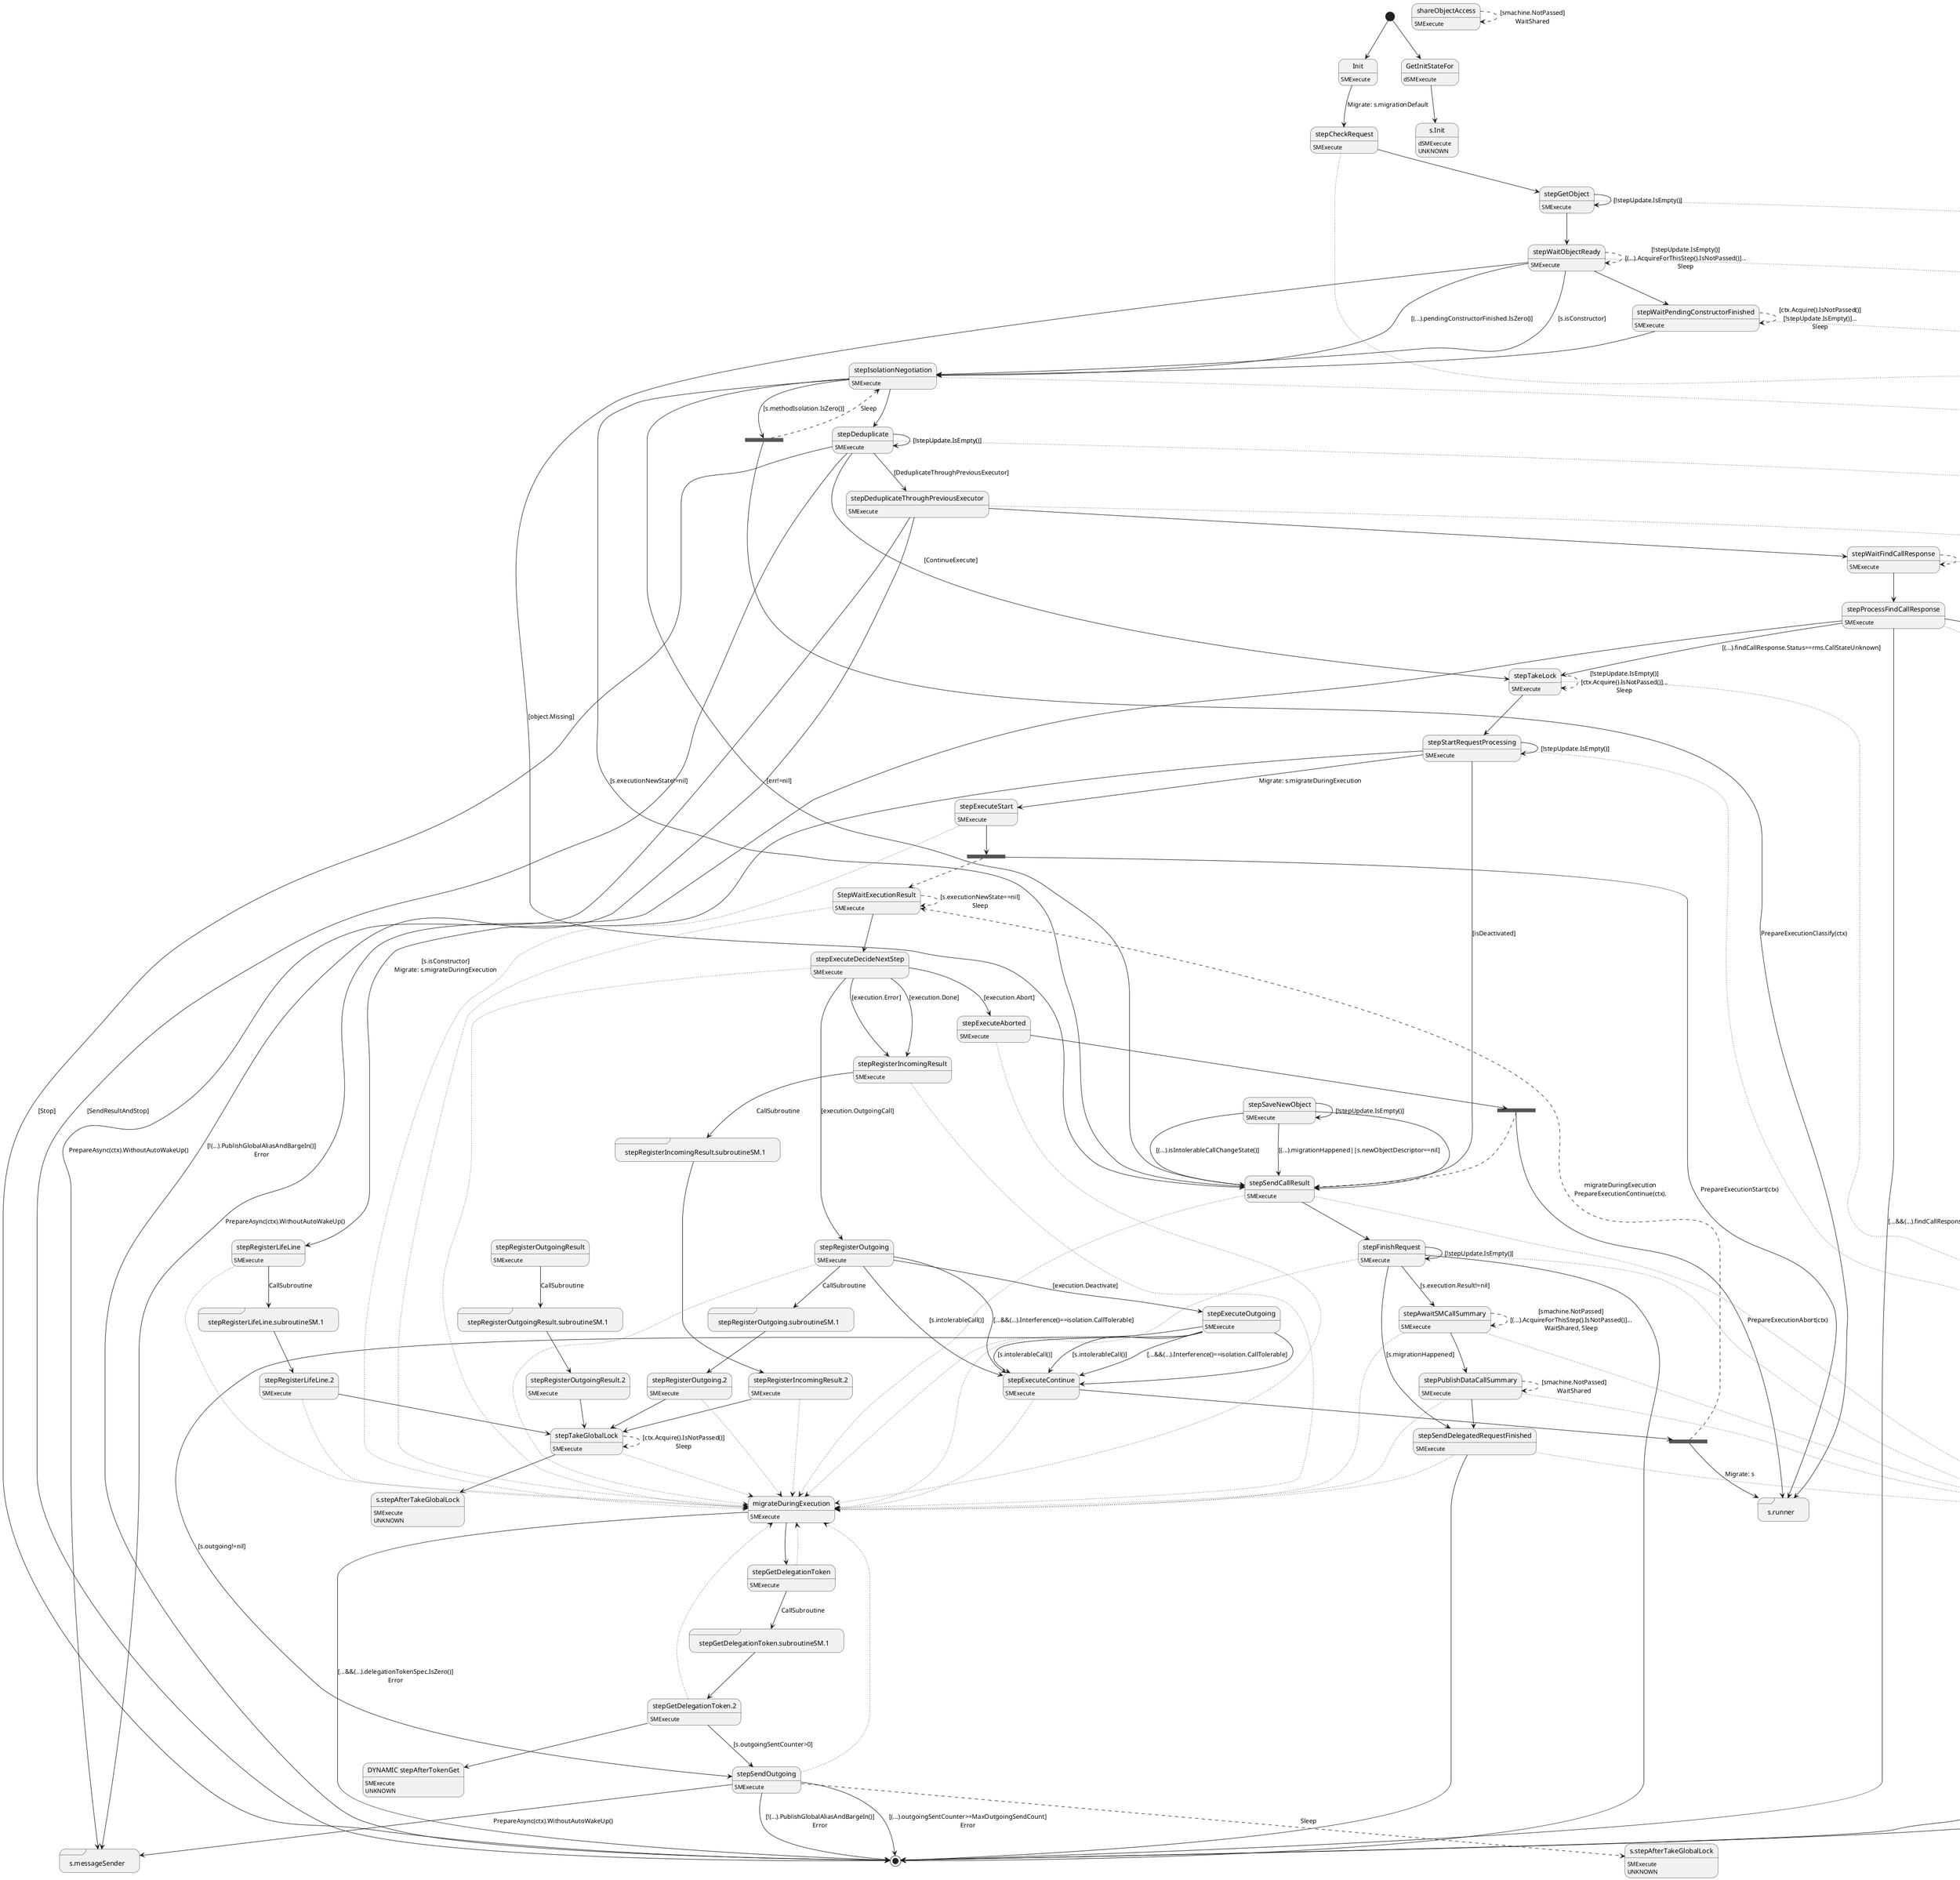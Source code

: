 @startuml
state "Init" as T01_S002
T01_S002 : SMExecute
[*] --> T01_S002
T01_S002 --> T01_S003 : Migrate: s.migrationDefault
state "StepWaitExecutionResult" as T01_S024
T01_S024 : SMExecute
T01_S024 --[dotted]> T01_S016
T01_S024 --[dashed]> T01_S024 : [s.executionNewState==nil]\nSleep
T01_S024 --> T01_S025
state "migrateDuringExecution" as T01_S016
T01_S016 : SMExecute
T01_S016 --> [*] : [...&&(...).delegationTokenSpec.IsZero()]\nError
T01_S016 --> T01_S017
state "migrationDefault" as T01_S001
T01_S001 : SMExecute
T01_S001 --> [*]
state "s.messageSender" as T01_S011 <<sdlreceive>>
T01_S011 : DUPLICATE
state "s.runner" as T01_S008 <<sdlreceive>>
T01_S008 : DUPLICATE
state "shareObjectAccess" as T01_S046
T01_S046 : SMExecute
T01_S046 --[dashed]> T01_S046 : [smachine.NotPassed]\nWaitShared
state "stepAwaitSMCallSummary" as T01_S041
T01_S041 : SMExecute
T01_S041 --[dotted]> T01_S016
T01_S041 --[dotted]> T01_S001
T01_S041 --[dashed]> T01_S041 : [smachine.NotPassed]\n[(...).AcquireForThisStep().IsNotPassed()]...\nWaitShared, Sleep
T01_S041 --> T01_S042
state "stepCheckRequest" as T01_S003
T01_S003 : SMExecute
T01_S003 --[dotted]> T01_S001
T01_S003 --> T01_S004
state "stepDeduplicate" as T01_S009
T01_S009 : SMExecute
T01_S009 --[dotted]> T01_S001
T01_S009 --> T01_S009 : [!stepUpdate.IsEmpty()]
T01_S009 --> [*] : [Stop]
T01_S009 --> [*] : [SendResultAndStop]
T01_S009 --> T01_S010 : [DeduplicateThroughPreviousExecutor]
T01_S009 --> T01_S014 : [ContinueExecute]
state "stepDeduplicateThroughPreviousExecutor" as T01_S010
T01_S010 : SMExecute
T01_S010 --[dotted]> T01_S001
T01_S010 --> [*] : [!(...).PublishGlobalAliasAndBargeIn()]\nError
T01_S010 --> T01_S011 : PrepareAsync(ctx).WithoutAutoWakeUp()
T01_S010 --> T01_S012
state "stepExecuteAborted" as T01_S036
T01_S036 : SMExecute
T01_S036 --[dotted]> T01_S016
state T01_U001 <<fork>>
T01_S036 --> T01_U001
T01_U001 --> T01_S008 : PrepareExecutionAbort(ctx)
T01_U001 --[dashed]> T01_S044
state "stepExecuteContinue" as T01_S039
T01_S039 : SMExecute
T01_S039 --[dotted]> T01_S016
state T01_U002 <<fork>>
T01_S039 --> T01_U002
T01_U002 --> T01_S008 : Migrate: s
T01_U002 --[dashed]> T01_S024 : migrateDuringExecution\nPrepareExecutionContinue(ctx).
state "stepExecuteDecideNextStep" as T01_S025
T01_S025 : SMExecute
T01_S025 --[dotted]> T01_S016
T01_S025 --> T01_S029 : [execution.Done]
T01_S025 --> T01_S029 : [execution.Error]
T01_S025 --> T01_S036 : [execution.Abort]
T01_S025 --> T01_S032 : [execution.OutgoingCall]
state "stepExecuteOutgoing" as T01_S035
T01_S035 : SMExecute
T01_S035 --[dotted]> T01_S016
T01_S035 --> T01_S039 : [s.intolerableCall()]
T01_S035 --> T01_S039 : [s.intolerableCall()]
T01_S035 --> T01_S039 : [...&&(...).Interference()==isolation.CallTolerable]
T01_S035 --> T01_S037 : [s.outgoing!=nil]
T01_S035 --> T01_S039
state "stepExecuteStart" as T01_S023
T01_S023 : SMExecute
T01_S023 --[dotted]> T01_S016
state T01_U003 <<fork>>
T01_S023 --> T01_U003
T01_U003 --> T01_S008 : PrepareExecutionStart(ctx)
T01_U003 --[dashed]> T01_S024
state "stepFinishRequest" as T01_S045
T01_S045 : SMExecute
T01_S045 --[dotted]> T01_S016
T01_S045 --[dotted]> T01_S001
T01_S045 --> T01_S041 : [s.execution.Result!=nil]
T01_S045 --> T01_S043 : [s.migrationHappened]
T01_S045 --> T01_S045 : [!stepUpdate.IsEmpty()]
T01_S045 --> [*]
state "stepGetDelegationToken" as T01_S017
T01_S017 : SMExecute
T01_S017 --[dotted]> T01_S016
T01_S017 --> T01_S018 : CallSubroutine
state "stepGetDelegationToken.2" as T01_S019
T01_S019 : SMExecute
T01_S019 --[dotted]> T01_S016
T01_S019 --> T01_S037 : [s.outgoingSentCounter>0]
state "DYNAMIC stepAfterTokenGet" as T01_U004
T01_U004 : SMExecute
T01_U004 : UNKNOWN 
T01_S019 --> T01_U004
state "stepGetDelegationToken.subroutineSM.1" as T01_S018 <<sdlreceive>>
T01_S018 --> T01_S019
state "stepGetObject" as T01_S004
T01_S004 : SMExecute
T01_S004 --[dotted]> T01_S001
T01_S004 --> T01_S004 : [!stepUpdate.IsEmpty()]
T01_S004 --> T01_S005
state "stepIsolationNegotiation" as T01_S007
T01_S007 : SMExecute
T01_S007 --[dotted]> T01_S001
T01_S007 --> T01_S044 : [s.executionNewState!=nil]
state T01_U005 <<fork>>
T01_S007 --> T01_U005 : [s.methodIsolation.IsZero()]
T01_U005 --> T01_S008 : PrepareExecutionClassify(ctx)
T01_U005 --[dashed]> T01_S007 : Sleep
T01_S007 --> T01_S044 : [err!=nil]
T01_S007 --> T01_S009
state "stepProcessFindCallResponse" as T01_S013
T01_S013 : SMExecute
T01_S013 --[dotted]> T01_S001
T01_S013 --> [*] : [...&&(...).findCallResponse.CallResult==nil]
T01_S013 --> T01_S011 : PrepareAsync(ctx).WithoutAutoWakeUp()
T01_S013 --> [*] : [...&&(...).findCallResponse.CallResult!=nil]
T01_S013 --> T01_S014 : [(...).findCallResponse.Status==rms.CallStateUnknown]
state "stepPublishDataCallSummary" as T01_S042
T01_S042 : SMExecute
T01_S042 --[dotted]> T01_S016
T01_S042 --[dotted]> T01_S001
T01_S042 --[dashed]> T01_S042 : [smachine.NotPassed]\nWaitShared
T01_S042 --> T01_S043
state "stepRegisterIncomingResult" as T01_S029
T01_S029 : SMExecute
T01_S029 --[dotted]> T01_S016
T01_S029 --> T01_S030 : CallSubroutine
state "stepRegisterIncomingResult.2" as T01_S031
T01_S031 : SMExecute
T01_S031 --[dotted]> T01_S016
T01_S031 --> T01_S038
state "stepRegisterIncomingResult.subroutineSM.1" as T01_S030 <<sdlreceive>>
T01_S030 --> T01_S031
state "stepRegisterLifeLine" as T01_S020
T01_S020 : SMExecute
T01_S020 --[dotted]> T01_S016
T01_S020 --> T01_S021 : CallSubroutine
state "stepRegisterLifeLine.2" as T01_S022
T01_S022 : SMExecute
T01_S022 --[dotted]> T01_S016
T01_S022 --> T01_S038
state "stepRegisterLifeLine.subroutineSM.1" as T01_S021 <<sdlreceive>>
T01_S021 --> T01_S022
state "stepRegisterOutgoing" as T01_S032
T01_S032 : SMExecute
T01_S032 --[dotted]> T01_S016
T01_S032 --> T01_S035 : [execution.Deactivate]
T01_S032 --> T01_S039 : [s.intolerableCall()]
T01_S032 --> T01_S039 : [...&&(...).Interference()==isolation.CallTolerable]
T01_S032 --> T01_S033 : CallSubroutine
state "stepRegisterOutgoing.2" as T01_S034
T01_S034 : SMExecute
T01_S034 --[dotted]> T01_S016
T01_S034 --> T01_S038
state "stepRegisterOutgoing.subroutineSM.1" as T01_S033 <<sdlreceive>>
T01_S033 --> T01_S034
state "stepRegisterOutgoingResult" as T01_S026
T01_S026 : SMExecute
T01_S026 --> T01_S027 : CallSubroutine
state "stepRegisterOutgoingResult.2" as T01_S028
T01_S028 : SMExecute
T01_S028 --> T01_S038
state "stepRegisterOutgoingResult.subroutineSM.1" as T01_S027 <<sdlreceive>>
T01_S027 --> T01_S028
state "stepSaveNewObject" as T01_S040
T01_S040 : SMExecute
T01_S040 --> T01_S044 : [(...).isIntolerableCallChangeState()]
T01_S040 --> T01_S044 : [(...).migrationHappened||s.newObjectDescriptor==nil]
T01_S040 --> T01_S040 : [!stepUpdate.IsEmpty()]
T01_S040 --> T01_S044
state "stepSendCallResult" as T01_S044
T01_S044 : SMExecute
T01_S044 --[dotted]> T01_S016
T01_S044 --[dotted]> T01_S001
T01_S044 --> T01_S045
state "stepSendDelegatedRequestFinished" as T01_S043
T01_S043 : SMExecute
T01_S043 --[dotted]> T01_S016
T01_S043 --[dotted]> T01_S001
T01_S043 --> [*]
state "stepSendOutgoing" as T01_S037
T01_S037 : SMExecute
T01_S037 --[dotted]> T01_S016
T01_S037 --> [*] : [!(...).PublishGlobalAliasAndBargeIn()]\nError
T01_S037 --> [*] : [(...).outgoingSentCounter>=MaxOutgoingSendCount]\nError
T01_S037 --> T01_S011 : PrepareAsync(ctx).WithoutAutoWakeUp()
state "s.stepAfterTakeGlobalLock" as T01_U006
T01_U006 : SMExecute
T01_U006 : UNKNOWN 
T01_S037 --[dashed]> T01_U006 : Sleep
state "stepStartRequestProcessing" as T01_S015
T01_S015 : SMExecute
T01_S015 --[dotted]> T01_S001
T01_S015 --> T01_S015 : [!stepUpdate.IsEmpty()]
T01_S015 --> T01_S044 : [isDeactivated]
T01_S015 --> T01_S020 : [s.isConstructor]\nMigrate: s.migrateDuringExecution
T01_S015 --> T01_S023 : Migrate: s.migrateDuringExecution
state "stepTakeGlobalLock" as T01_S038
T01_S038 : SMExecute
T01_S038 --[dotted]> T01_S016
T01_S038 --[dashed]> T01_S038 : [ctx.Acquire().IsNotPassed()]\nSleep
state "s.stepAfterTakeGlobalLock" as T01_U007
T01_U007 : SMExecute
T01_U007 : UNKNOWN 
T01_S038 --> T01_U007
state "stepTakeLock" as T01_S014
T01_S014 : SMExecute
T01_S014 --[dotted]> T01_S001
T01_S014 --[dashed]> T01_S014 : [!stepUpdate.IsEmpty()]\n[ctx.Acquire().IsNotPassed()]...\nSleep
T01_S014 --> T01_S015
state "stepWaitFindCallResponse" as T01_S012
T01_S012 : SMExecute
T01_S012 --[dotted]> T01_S001
T01_S012 --[dashed]> T01_S012 : [s.findCallResponse==nil]\nSleep
T01_S012 --> T01_S013
state "stepWaitObjectReady" as T01_S005
T01_S005 : SMExecute
T01_S005 --[dotted]> T01_S001
T01_S005 --[dashed]> T01_S005 : [!stepUpdate.IsEmpty()]\n[(...).AcquireForThisStep().IsNotPassed()]...\nSleep
T01_S005 --> T01_S007 : [s.isConstructor]
T01_S005 --> T01_S044 : [object.Missing]
T01_S005 --> T01_S007 : [(...).pendingConstructorFinished.IsZero()]
T01_S005 --> T01_S006
state "stepWaitPendingConstructorFinished" as T01_S006
T01_S006 : SMExecute
T01_S006 --[dotted]> T01_S001
T01_S006 --[dashed]> T01_S006 : [ctx.Acquire().IsNotPassed()]\n[!stepUpdate.IsEmpty()]...\nSleep
T01_S006 --> T01_S007
state "GetInitStateFor" as T00_S001
T00_S001 : dSMExecute
[*] --> T00_S001
state "s.Init" as T00_U008
T00_U008 : dSMExecute
T00_U008 : UNKNOWN 
T00_S001 --> T00_U008
@enduml
